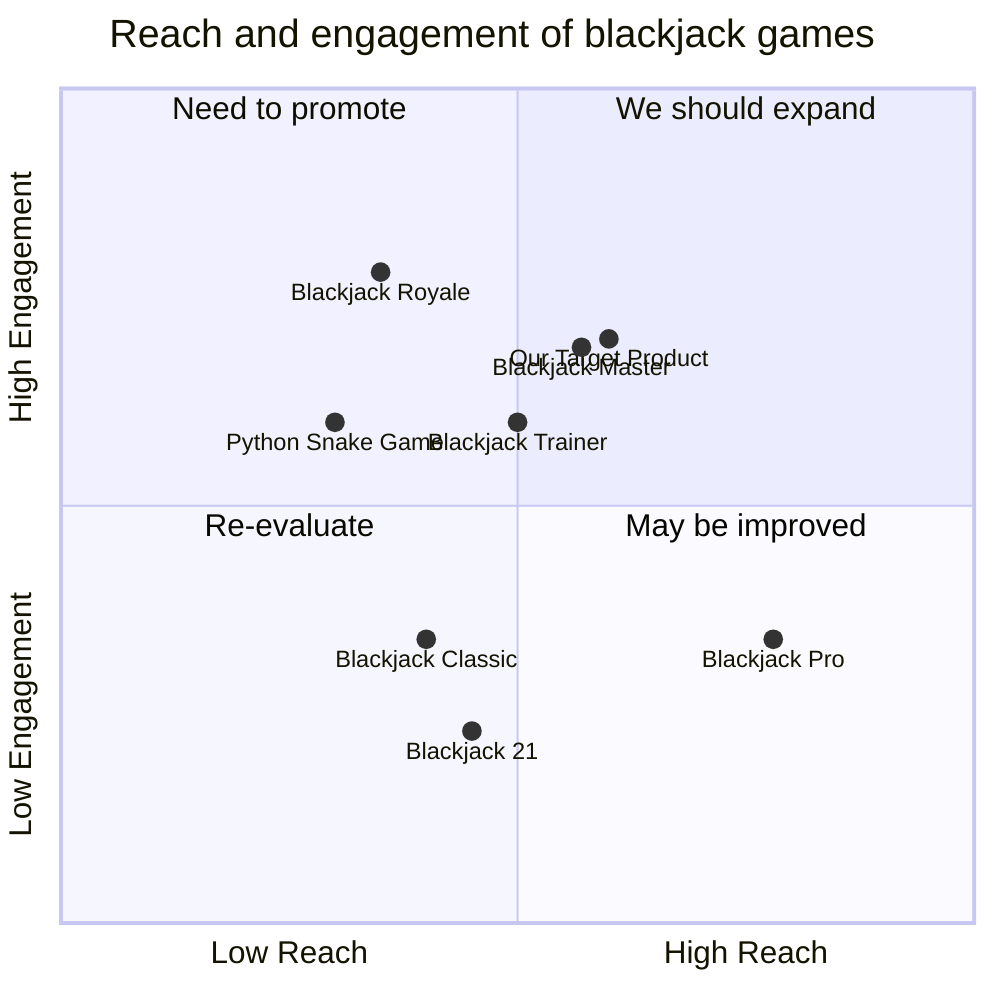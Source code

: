 quadrantChart
    title Reach and engagement of blackjack games
    x-axis Low Reach --> High Reach
    y-axis Low Engagement --> High Engagement
    quadrant-1 We should expand
    quadrant-2 Need to promote
    quadrant-3 Re-evaluate
    quadrant-4 May be improved
    "Python Snake Game": [0.3, 0.6]
    "Blackjack 21": [0.45, 0.23]
    "Blackjack Master": [0.57, 0.69]
    "Blackjack Pro": [0.78, 0.34]
    "Blackjack Classic": [0.40, 0.34]
    "Blackjack Royale": [0.35, 0.78]
    "Blackjack Trainer": [0.5, 0.6]
    "Our Target Product": [0.6, 0.7]